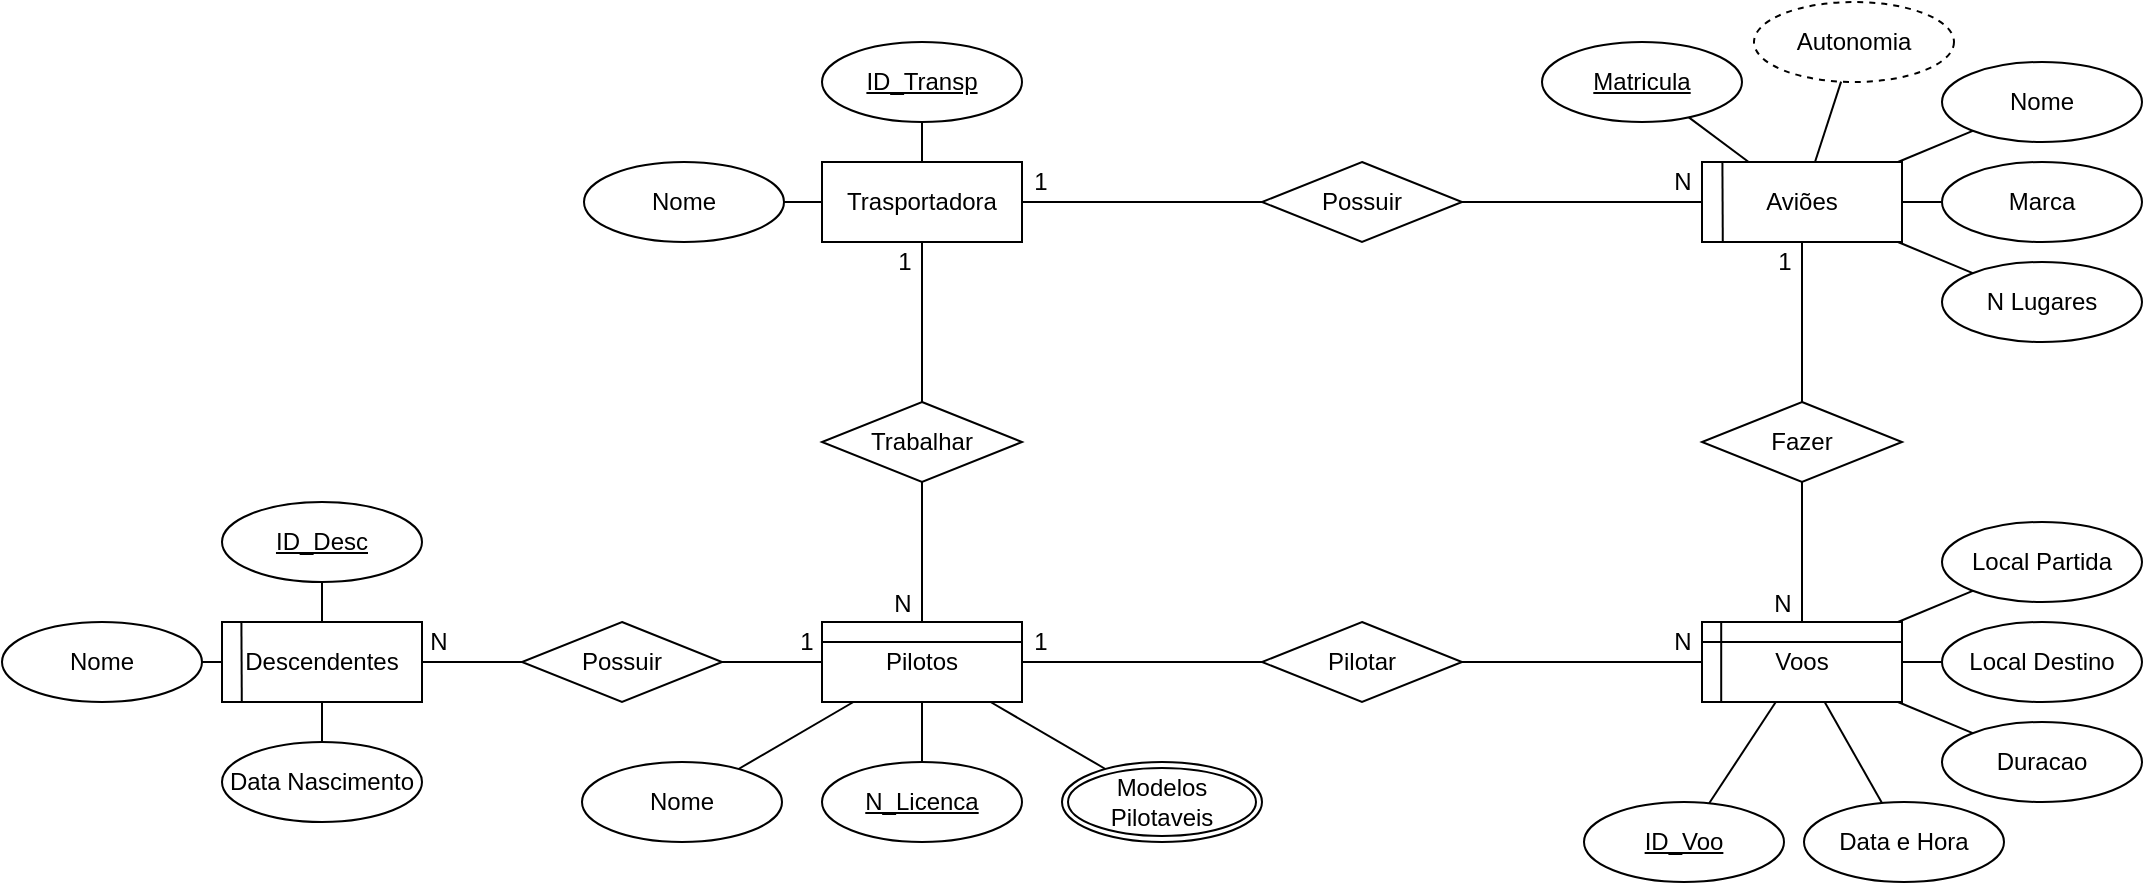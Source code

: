 <mxfile version="22.0.8" type="device">
  <diagram name="Página-1" id="BCB204ps5Uv9upCnR7i7">
    <mxGraphModel dx="2367" dy="1227" grid="1" gridSize="10" guides="1" tooltips="1" connect="1" arrows="1" fold="1" page="1" pageScale="1" pageWidth="1169" pageHeight="1654" math="0" shadow="0">
      <root>
        <mxCell id="0" />
        <mxCell id="1" parent="0" />
        <mxCell id="ACgqEmVNfBKKxqle34dH-1" value="Trasportadora" style="whiteSpace=wrap;html=1;align=center;" vertex="1" parent="1">
          <mxGeometry x="459" y="697" width="100" height="40" as="geometry" />
        </mxCell>
        <mxCell id="ACgqEmVNfBKKxqle34dH-2" value="Aviões" style="whiteSpace=wrap;html=1;align=center;" vertex="1" parent="1">
          <mxGeometry x="899" y="697" width="100" height="40" as="geometry" />
        </mxCell>
        <mxCell id="ACgqEmVNfBKKxqle34dH-3" value="Matricula" style="ellipse;whiteSpace=wrap;html=1;align=center;fontStyle=4;" vertex="1" parent="1">
          <mxGeometry x="819" y="637" width="100" height="40" as="geometry" />
        </mxCell>
        <mxCell id="ACgqEmVNfBKKxqle34dH-6" value="Nome" style="ellipse;whiteSpace=wrap;html=1;align=center;" vertex="1" parent="1">
          <mxGeometry x="1019" y="647" width="100" height="40" as="geometry" />
        </mxCell>
        <mxCell id="ACgqEmVNfBKKxqle34dH-9" value="Marca" style="ellipse;whiteSpace=wrap;html=1;align=center;" vertex="1" parent="1">
          <mxGeometry x="1019" y="697" width="100" height="40" as="geometry" />
        </mxCell>
        <mxCell id="ACgqEmVNfBKKxqle34dH-10" value="N Lugares" style="ellipse;whiteSpace=wrap;html=1;align=center;" vertex="1" parent="1">
          <mxGeometry x="1019" y="747" width="100" height="40" as="geometry" />
        </mxCell>
        <mxCell id="ACgqEmVNfBKKxqle34dH-11" value="Autonomia" style="ellipse;whiteSpace=wrap;html=1;align=center;dashed=1;" vertex="1" parent="1">
          <mxGeometry x="925" y="617" width="100" height="40" as="geometry" />
        </mxCell>
        <mxCell id="ACgqEmVNfBKKxqle34dH-12" style="edgeStyle=orthogonalEdgeStyle;rounded=0;orthogonalLoop=1;jettySize=auto;html=1;exitX=0.5;exitY=1;exitDx=0;exitDy=0;" edge="1" parent="1" source="ACgqEmVNfBKKxqle34dH-6" target="ACgqEmVNfBKKxqle34dH-6">
          <mxGeometry relative="1" as="geometry" />
        </mxCell>
        <mxCell id="ACgqEmVNfBKKxqle34dH-13" value="" style="endArrow=none;html=1;rounded=0;" edge="1" parent="1" source="ACgqEmVNfBKKxqle34dH-11" target="ACgqEmVNfBKKxqle34dH-2">
          <mxGeometry relative="1" as="geometry">
            <mxPoint x="859" y="877" as="sourcePoint" />
            <mxPoint x="1019" y="877" as="targetPoint" />
          </mxGeometry>
        </mxCell>
        <mxCell id="ACgqEmVNfBKKxqle34dH-14" value="" style="endArrow=none;html=1;rounded=0;" edge="1" parent="1" source="ACgqEmVNfBKKxqle34dH-10" target="ACgqEmVNfBKKxqle34dH-2">
          <mxGeometry relative="1" as="geometry">
            <mxPoint x="729" y="907" as="sourcePoint" />
            <mxPoint x="889" y="907" as="targetPoint" />
          </mxGeometry>
        </mxCell>
        <mxCell id="ACgqEmVNfBKKxqle34dH-15" value="" style="endArrow=none;html=1;rounded=0;" edge="1" parent="1" source="ACgqEmVNfBKKxqle34dH-9" target="ACgqEmVNfBKKxqle34dH-2">
          <mxGeometry relative="1" as="geometry">
            <mxPoint x="829" y="867" as="sourcePoint" />
            <mxPoint x="989" y="867" as="targetPoint" />
          </mxGeometry>
        </mxCell>
        <mxCell id="ACgqEmVNfBKKxqle34dH-16" value="" style="endArrow=none;html=1;rounded=0;" edge="1" parent="1" source="ACgqEmVNfBKKxqle34dH-6" target="ACgqEmVNfBKKxqle34dH-2">
          <mxGeometry relative="1" as="geometry">
            <mxPoint x="789" y="847" as="sourcePoint" />
            <mxPoint x="949" y="847" as="targetPoint" />
          </mxGeometry>
        </mxCell>
        <mxCell id="ACgqEmVNfBKKxqle34dH-17" value="" style="endArrow=none;html=1;rounded=0;" edge="1" parent="1" source="ACgqEmVNfBKKxqle34dH-3" target="ACgqEmVNfBKKxqle34dH-2">
          <mxGeometry relative="1" as="geometry">
            <mxPoint x="849" y="827" as="sourcePoint" />
            <mxPoint x="1009" y="827" as="targetPoint" />
          </mxGeometry>
        </mxCell>
        <mxCell id="ACgqEmVNfBKKxqle34dH-19" style="edgeStyle=orthogonalEdgeStyle;rounded=0;orthogonalLoop=1;jettySize=auto;html=1;exitX=1;exitY=0.5;exitDx=0;exitDy=0;endArrow=none;endFill=0;" edge="1" parent="1" source="ACgqEmVNfBKKxqle34dH-18" target="ACgqEmVNfBKKxqle34dH-2">
          <mxGeometry relative="1" as="geometry" />
        </mxCell>
        <mxCell id="ACgqEmVNfBKKxqle34dH-21" value="N" style="edgeLabel;html=1;align=center;verticalAlign=middle;resizable=0;points=[];fontSize=12;" vertex="1" connectable="0" parent="ACgqEmVNfBKKxqle34dH-19">
          <mxGeometry x="0.833" relative="1" as="geometry">
            <mxPoint y="-10" as="offset" />
          </mxGeometry>
        </mxCell>
        <mxCell id="ACgqEmVNfBKKxqle34dH-20" style="edgeStyle=orthogonalEdgeStyle;rounded=0;orthogonalLoop=1;jettySize=auto;html=1;exitX=0;exitY=0.5;exitDx=0;exitDy=0;endArrow=none;endFill=0;" edge="1" parent="1" source="ACgqEmVNfBKKxqle34dH-18" target="ACgqEmVNfBKKxqle34dH-1">
          <mxGeometry relative="1" as="geometry" />
        </mxCell>
        <mxCell id="ACgqEmVNfBKKxqle34dH-22" value="1" style="edgeLabel;html=1;align=center;verticalAlign=middle;resizable=0;points=[];fontSize=12;" vertex="1" connectable="0" parent="ACgqEmVNfBKKxqle34dH-20">
          <mxGeometry x="0.847" relative="1" as="geometry">
            <mxPoint y="-10" as="offset" />
          </mxGeometry>
        </mxCell>
        <mxCell id="ACgqEmVNfBKKxqle34dH-18" value="Possuir" style="shape=rhombus;perimeter=rhombusPerimeter;whiteSpace=wrap;html=1;align=center;" vertex="1" parent="1">
          <mxGeometry x="679" y="697" width="100" height="40" as="geometry" />
        </mxCell>
        <mxCell id="ACgqEmVNfBKKxqle34dH-23" value="" style="endArrow=none;html=1;rounded=0;entryX=0.104;entryY=0.997;entryDx=0;entryDy=0;entryPerimeter=0;exitX=0.102;exitY=-0.003;exitDx=0;exitDy=0;exitPerimeter=0;" edge="1" parent="1" source="ACgqEmVNfBKKxqle34dH-2" target="ACgqEmVNfBKKxqle34dH-2">
          <mxGeometry relative="1" as="geometry">
            <mxPoint x="869" y="767" as="sourcePoint" />
            <mxPoint x="949" y="817" as="targetPoint" />
          </mxGeometry>
        </mxCell>
        <mxCell id="ACgqEmVNfBKKxqle34dH-25" value="Pilotos" style="whiteSpace=wrap;html=1;align=center;" vertex="1" parent="1">
          <mxGeometry x="459" y="927" width="100" height="40" as="geometry" />
        </mxCell>
        <mxCell id="ACgqEmVNfBKKxqle34dH-28" style="edgeStyle=orthogonalEdgeStyle;rounded=0;orthogonalLoop=1;jettySize=auto;html=1;exitX=0.5;exitY=1;exitDx=0;exitDy=0;endArrow=none;endFill=0;" edge="1" parent="1" source="ACgqEmVNfBKKxqle34dH-27" target="ACgqEmVNfBKKxqle34dH-25">
          <mxGeometry relative="1" as="geometry" />
        </mxCell>
        <mxCell id="ACgqEmVNfBKKxqle34dH-30" value="N" style="edgeLabel;html=1;align=center;verticalAlign=middle;resizable=0;points=[];fontSize=12;" vertex="1" connectable="0" parent="ACgqEmVNfBKKxqle34dH-28">
          <mxGeometry x="0.752" relative="1" as="geometry">
            <mxPoint x="-10" y="-1" as="offset" />
          </mxGeometry>
        </mxCell>
        <mxCell id="ACgqEmVNfBKKxqle34dH-29" style="edgeStyle=orthogonalEdgeStyle;rounded=0;orthogonalLoop=1;jettySize=auto;html=1;exitX=0.5;exitY=0;exitDx=0;exitDy=0;endArrow=none;endFill=0;" edge="1" parent="1" source="ACgqEmVNfBKKxqle34dH-27" target="ACgqEmVNfBKKxqle34dH-1">
          <mxGeometry relative="1" as="geometry" />
        </mxCell>
        <mxCell id="ACgqEmVNfBKKxqle34dH-31" value="1" style="edgeLabel;html=1;align=center;verticalAlign=middle;resizable=0;points=[];fontSize=12;" vertex="1" connectable="0" parent="ACgqEmVNfBKKxqle34dH-29">
          <mxGeometry x="0.825" y="1" relative="1" as="geometry">
            <mxPoint x="-8" y="3" as="offset" />
          </mxGeometry>
        </mxCell>
        <mxCell id="ACgqEmVNfBKKxqle34dH-27" value="Trabalhar" style="shape=rhombus;perimeter=rhombusPerimeter;whiteSpace=wrap;html=1;align=center;" vertex="1" parent="1">
          <mxGeometry x="459" y="817" width="100" height="40" as="geometry" />
        </mxCell>
        <mxCell id="ACgqEmVNfBKKxqle34dH-32" value="" style="endArrow=none;html=1;rounded=0;entryX=1;entryY=0.25;entryDx=0;entryDy=0;exitX=0;exitY=0.25;exitDx=0;exitDy=0;" edge="1" parent="1" source="ACgqEmVNfBKKxqle34dH-25" target="ACgqEmVNfBKKxqle34dH-25">
          <mxGeometry relative="1" as="geometry">
            <mxPoint x="239" y="907" as="sourcePoint" />
            <mxPoint x="399" y="907" as="targetPoint" />
          </mxGeometry>
        </mxCell>
        <mxCell id="ACgqEmVNfBKKxqle34dH-33" value="Nome" style="ellipse;whiteSpace=wrap;html=1;align=center;" vertex="1" parent="1">
          <mxGeometry x="339" y="997" width="100" height="40" as="geometry" />
        </mxCell>
        <mxCell id="ACgqEmVNfBKKxqle34dH-36" value="Modelos Pilotaveis" style="ellipse;shape=doubleEllipse;margin=3;whiteSpace=wrap;html=1;align=center;" vertex="1" parent="1">
          <mxGeometry x="579" y="997" width="100" height="40" as="geometry" />
        </mxCell>
        <mxCell id="ACgqEmVNfBKKxqle34dH-37" value="" style="endArrow=none;html=1;rounded=0;" edge="1" parent="1" source="ACgqEmVNfBKKxqle34dH-25" target="ACgqEmVNfBKKxqle34dH-36">
          <mxGeometry relative="1" as="geometry">
            <mxPoint x="729" y="977" as="sourcePoint" />
            <mxPoint x="889" y="977" as="targetPoint" />
          </mxGeometry>
        </mxCell>
        <mxCell id="ACgqEmVNfBKKxqle34dH-38" value="" style="endArrow=none;html=1;rounded=0;" edge="1" parent="1" source="ACgqEmVNfBKKxqle34dH-25" target="ACgqEmVNfBKKxqle34dH-40">
          <mxGeometry relative="1" as="geometry">
            <mxPoint x="659" y="917" as="sourcePoint" />
            <mxPoint x="509" y="997" as="targetPoint" />
          </mxGeometry>
        </mxCell>
        <mxCell id="ACgqEmVNfBKKxqle34dH-39" value="" style="endArrow=none;html=1;rounded=0;" edge="1" parent="1" source="ACgqEmVNfBKKxqle34dH-25" target="ACgqEmVNfBKKxqle34dH-33">
          <mxGeometry relative="1" as="geometry">
            <mxPoint x="509" y="937" as="sourcePoint" />
            <mxPoint x="859" y="897" as="targetPoint" />
          </mxGeometry>
        </mxCell>
        <mxCell id="ACgqEmVNfBKKxqle34dH-40" value="N_Licenca" style="ellipse;whiteSpace=wrap;html=1;align=center;fontStyle=4;" vertex="1" parent="1">
          <mxGeometry x="459" y="997" width="100" height="40" as="geometry" />
        </mxCell>
        <mxCell id="ACgqEmVNfBKKxqle34dH-41" value="Descendentes" style="whiteSpace=wrap;html=1;align=center;" vertex="1" parent="1">
          <mxGeometry x="159" y="927" width="100" height="40" as="geometry" />
        </mxCell>
        <mxCell id="ACgqEmVNfBKKxqle34dH-42" value="Possuir" style="shape=rhombus;perimeter=rhombusPerimeter;whiteSpace=wrap;html=1;align=center;" vertex="1" parent="1">
          <mxGeometry x="309" y="927" width="100" height="40" as="geometry" />
        </mxCell>
        <mxCell id="ACgqEmVNfBKKxqle34dH-43" style="edgeStyle=orthogonalEdgeStyle;rounded=0;orthogonalLoop=1;jettySize=auto;html=1;endArrow=none;endFill=0;exitX=0;exitY=0.5;exitDx=0;exitDy=0;" edge="1" parent="1" source="ACgqEmVNfBKKxqle34dH-42" target="ACgqEmVNfBKKxqle34dH-41">
          <mxGeometry relative="1" as="geometry">
            <mxPoint x="129" y="967" as="sourcePoint" />
            <mxPoint x="209" y="847" as="targetPoint" />
          </mxGeometry>
        </mxCell>
        <mxCell id="ACgqEmVNfBKKxqle34dH-44" value="N" style="edgeLabel;html=1;align=center;verticalAlign=middle;resizable=0;points=[];fontSize=12;" vertex="1" connectable="0" parent="ACgqEmVNfBKKxqle34dH-43">
          <mxGeometry x="0.833" relative="1" as="geometry">
            <mxPoint x="4" y="-10" as="offset" />
          </mxGeometry>
        </mxCell>
        <mxCell id="ACgqEmVNfBKKxqle34dH-45" style="edgeStyle=orthogonalEdgeStyle;rounded=0;orthogonalLoop=1;jettySize=auto;html=1;exitX=1;exitY=0.5;exitDx=0;exitDy=0;endArrow=none;endFill=0;" edge="1" parent="1" source="ACgqEmVNfBKKxqle34dH-42" target="ACgqEmVNfBKKxqle34dH-25">
          <mxGeometry relative="1" as="geometry">
            <mxPoint x="629" y="887" as="sourcePoint" />
            <mxPoint x="509" y="887" as="targetPoint" />
          </mxGeometry>
        </mxCell>
        <mxCell id="ACgqEmVNfBKKxqle34dH-46" value="1" style="edgeLabel;html=1;align=center;verticalAlign=middle;resizable=0;points=[];fontSize=12;" vertex="1" connectable="0" parent="ACgqEmVNfBKKxqle34dH-45">
          <mxGeometry x="0.847" relative="1" as="geometry">
            <mxPoint x="-4" y="-10" as="offset" />
          </mxGeometry>
        </mxCell>
        <mxCell id="ACgqEmVNfBKKxqle34dH-47" value="" style="endArrow=none;html=1;rounded=0;entryX=0.099;entryY=1.001;entryDx=0;entryDy=0;entryPerimeter=0;exitX=0.097;exitY=-0.003;exitDx=0;exitDy=0;exitPerimeter=0;" edge="1" parent="1" source="ACgqEmVNfBKKxqle34dH-41" target="ACgqEmVNfBKKxqle34dH-41">
          <mxGeometry relative="1" as="geometry">
            <mxPoint x="129" y="877" as="sourcePoint" />
            <mxPoint x="129" y="917" as="targetPoint" />
          </mxGeometry>
        </mxCell>
        <mxCell id="ACgqEmVNfBKKxqle34dH-48" value="Nome" style="ellipse;whiteSpace=wrap;html=1;align=center;" vertex="1" parent="1">
          <mxGeometry x="49" y="927" width="100" height="40" as="geometry" />
        </mxCell>
        <mxCell id="ACgqEmVNfBKKxqle34dH-49" value="Data Nascimento" style="ellipse;whiteSpace=wrap;html=1;align=center;" vertex="1" parent="1">
          <mxGeometry x="159" y="987" width="100" height="40" as="geometry" />
        </mxCell>
        <mxCell id="ACgqEmVNfBKKxqle34dH-50" value="" style="endArrow=none;html=1;rounded=0;" edge="1" parent="1" source="ACgqEmVNfBKKxqle34dH-49" target="ACgqEmVNfBKKxqle34dH-41">
          <mxGeometry relative="1" as="geometry">
            <mxPoint x="59" y="1107" as="sourcePoint" />
            <mxPoint x="219" y="1107" as="targetPoint" />
          </mxGeometry>
        </mxCell>
        <mxCell id="ACgqEmVNfBKKxqle34dH-51" value="" style="endArrow=none;html=1;rounded=0;" edge="1" parent="1" source="ACgqEmVNfBKKxqle34dH-48" target="ACgqEmVNfBKKxqle34dH-41">
          <mxGeometry relative="1" as="geometry">
            <mxPoint x="299" y="1007" as="sourcePoint" />
            <mxPoint x="459" y="1007" as="targetPoint" />
          </mxGeometry>
        </mxCell>
        <mxCell id="ACgqEmVNfBKKxqle34dH-52" value="ID_Desc" style="ellipse;whiteSpace=wrap;html=1;align=center;fontStyle=4;" vertex="1" parent="1">
          <mxGeometry x="159" y="867" width="100" height="40" as="geometry" />
        </mxCell>
        <mxCell id="ACgqEmVNfBKKxqle34dH-53" value="" style="endArrow=none;html=1;rounded=0;" edge="1" parent="1" source="ACgqEmVNfBKKxqle34dH-52" target="ACgqEmVNfBKKxqle34dH-41">
          <mxGeometry relative="1" as="geometry">
            <mxPoint x="339" y="887" as="sourcePoint" />
            <mxPoint x="499" y="887" as="targetPoint" />
          </mxGeometry>
        </mxCell>
        <mxCell id="ACgqEmVNfBKKxqle34dH-54" style="edgeStyle=orthogonalEdgeStyle;rounded=0;orthogonalLoop=1;jettySize=auto;html=1;exitX=0.5;exitY=1;exitDx=0;exitDy=0;endArrow=none;endFill=0;" edge="1" parent="1" source="ACgqEmVNfBKKxqle34dH-58" target="ACgqEmVNfBKKxqle34dH-59">
          <mxGeometry relative="1" as="geometry">
            <mxPoint x="949" y="927" as="targetPoint" />
          </mxGeometry>
        </mxCell>
        <mxCell id="ACgqEmVNfBKKxqle34dH-55" value="N" style="edgeLabel;html=1;align=center;verticalAlign=middle;resizable=0;points=[];fontSize=12;" vertex="1" connectable="0" parent="ACgqEmVNfBKKxqle34dH-54">
          <mxGeometry x="0.752" relative="1" as="geometry">
            <mxPoint x="-10" y="-1" as="offset" />
          </mxGeometry>
        </mxCell>
        <mxCell id="ACgqEmVNfBKKxqle34dH-56" style="edgeStyle=orthogonalEdgeStyle;rounded=0;orthogonalLoop=1;jettySize=auto;html=1;exitX=0.5;exitY=0;exitDx=0;exitDy=0;endArrow=none;endFill=0;" edge="1" parent="1" source="ACgqEmVNfBKKxqle34dH-58" target="ACgqEmVNfBKKxqle34dH-2">
          <mxGeometry relative="1" as="geometry">
            <mxPoint x="929" y="722" as="targetPoint" />
          </mxGeometry>
        </mxCell>
        <mxCell id="ACgqEmVNfBKKxqle34dH-57" value="1" style="edgeLabel;html=1;align=center;verticalAlign=middle;resizable=0;points=[];fontSize=12;" vertex="1" connectable="0" parent="ACgqEmVNfBKKxqle34dH-56">
          <mxGeometry x="0.825" y="1" relative="1" as="geometry">
            <mxPoint x="-8" y="3" as="offset" />
          </mxGeometry>
        </mxCell>
        <mxCell id="ACgqEmVNfBKKxqle34dH-58" value="Fazer" style="shape=rhombus;perimeter=rhombusPerimeter;whiteSpace=wrap;html=1;align=center;" vertex="1" parent="1">
          <mxGeometry x="899" y="817" width="100" height="40" as="geometry" />
        </mxCell>
        <mxCell id="ACgqEmVNfBKKxqle34dH-59" value="Voos" style="whiteSpace=wrap;html=1;align=center;" vertex="1" parent="1">
          <mxGeometry x="899" y="927" width="100" height="40" as="geometry" />
        </mxCell>
        <mxCell id="ACgqEmVNfBKKxqle34dH-60" value="Data e Hora" style="ellipse;whiteSpace=wrap;html=1;align=center;" vertex="1" parent="1">
          <mxGeometry x="950" y="1017" width="100" height="40" as="geometry" />
        </mxCell>
        <mxCell id="ACgqEmVNfBKKxqle34dH-61" value="" style="endArrow=none;html=1;rounded=0;" edge="1" parent="1" source="ACgqEmVNfBKKxqle34dH-60" target="ACgqEmVNfBKKxqle34dH-59">
          <mxGeometry relative="1" as="geometry">
            <mxPoint x="1029" y="1007" as="sourcePoint" />
            <mxPoint x="1189" y="1007" as="targetPoint" />
          </mxGeometry>
        </mxCell>
        <mxCell id="ACgqEmVNfBKKxqle34dH-62" value="Duracao" style="ellipse;whiteSpace=wrap;html=1;align=center;" vertex="1" parent="1">
          <mxGeometry x="1019" y="977" width="100" height="40" as="geometry" />
        </mxCell>
        <mxCell id="ACgqEmVNfBKKxqle34dH-63" value="Local Destino" style="ellipse;whiteSpace=wrap;html=1;align=center;" vertex="1" parent="1">
          <mxGeometry x="1019" y="927" width="100" height="40" as="geometry" />
        </mxCell>
        <mxCell id="ACgqEmVNfBKKxqle34dH-64" value="Local Partida" style="ellipse;whiteSpace=wrap;html=1;align=center;" vertex="1" parent="1">
          <mxGeometry x="1019" y="877" width="100" height="40" as="geometry" />
        </mxCell>
        <mxCell id="ACgqEmVNfBKKxqle34dH-65" value="" style="endArrow=none;html=1;rounded=0;" edge="1" parent="1" source="ACgqEmVNfBKKxqle34dH-59" target="ACgqEmVNfBKKxqle34dH-64">
          <mxGeometry relative="1" as="geometry">
            <mxPoint x="979" y="1087" as="sourcePoint" />
            <mxPoint x="1139" y="1087" as="targetPoint" />
          </mxGeometry>
        </mxCell>
        <mxCell id="ACgqEmVNfBKKxqle34dH-66" value="" style="endArrow=none;html=1;rounded=0;" edge="1" parent="1" source="ACgqEmVNfBKKxqle34dH-59" target="ACgqEmVNfBKKxqle34dH-63">
          <mxGeometry relative="1" as="geometry">
            <mxPoint x="1009" y="1067" as="sourcePoint" />
            <mxPoint x="1169" y="1067" as="targetPoint" />
          </mxGeometry>
        </mxCell>
        <mxCell id="ACgqEmVNfBKKxqle34dH-67" value="" style="endArrow=none;html=1;rounded=0;" edge="1" parent="1" source="ACgqEmVNfBKKxqle34dH-62" target="ACgqEmVNfBKKxqle34dH-59">
          <mxGeometry relative="1" as="geometry">
            <mxPoint x="1029" y="1087" as="sourcePoint" />
            <mxPoint x="1189" y="1087" as="targetPoint" />
          </mxGeometry>
        </mxCell>
        <mxCell id="ACgqEmVNfBKKxqle34dH-68" value="" style="endArrow=none;html=1;rounded=0;exitX=0;exitY=0.25;exitDx=0;exitDy=0;entryX=1;entryY=0.25;entryDx=0;entryDy=0;" edge="1" parent="1" source="ACgqEmVNfBKKxqle34dH-59" target="ACgqEmVNfBKKxqle34dH-59">
          <mxGeometry relative="1" as="geometry">
            <mxPoint x="909" y="1067" as="sourcePoint" />
            <mxPoint x="1069" y="1067" as="targetPoint" />
          </mxGeometry>
        </mxCell>
        <mxCell id="ACgqEmVNfBKKxqle34dH-69" style="edgeStyle=orthogonalEdgeStyle;rounded=0;orthogonalLoop=1;jettySize=auto;html=1;exitX=1;exitY=0.5;exitDx=0;exitDy=0;endArrow=none;endFill=0;" edge="1" parent="1" source="ACgqEmVNfBKKxqle34dH-73" target="ACgqEmVNfBKKxqle34dH-59">
          <mxGeometry relative="1" as="geometry">
            <mxPoint x="899" y="947" as="targetPoint" />
          </mxGeometry>
        </mxCell>
        <mxCell id="ACgqEmVNfBKKxqle34dH-70" value="N" style="edgeLabel;html=1;align=center;verticalAlign=middle;resizable=0;points=[];fontSize=12;" vertex="1" connectable="0" parent="ACgqEmVNfBKKxqle34dH-69">
          <mxGeometry x="0.833" relative="1" as="geometry">
            <mxPoint y="-10" as="offset" />
          </mxGeometry>
        </mxCell>
        <mxCell id="ACgqEmVNfBKKxqle34dH-71" style="edgeStyle=orthogonalEdgeStyle;rounded=0;orthogonalLoop=1;jettySize=auto;html=1;exitX=0;exitY=0.5;exitDx=0;exitDy=0;endArrow=none;endFill=0;" edge="1" parent="1" source="ACgqEmVNfBKKxqle34dH-73" target="ACgqEmVNfBKKxqle34dH-25">
          <mxGeometry relative="1" as="geometry">
            <mxPoint x="559" y="947" as="targetPoint" />
          </mxGeometry>
        </mxCell>
        <mxCell id="ACgqEmVNfBKKxqle34dH-72" value="1" style="edgeLabel;html=1;align=center;verticalAlign=middle;resizable=0;points=[];fontSize=12;" vertex="1" connectable="0" parent="ACgqEmVNfBKKxqle34dH-71">
          <mxGeometry x="0.847" relative="1" as="geometry">
            <mxPoint y="-10" as="offset" />
          </mxGeometry>
        </mxCell>
        <mxCell id="ACgqEmVNfBKKxqle34dH-73" value="Pilotar" style="shape=rhombus;perimeter=rhombusPerimeter;whiteSpace=wrap;html=1;align=center;" vertex="1" parent="1">
          <mxGeometry x="679" y="927" width="100" height="40" as="geometry" />
        </mxCell>
        <mxCell id="ACgqEmVNfBKKxqle34dH-74" value="" style="endArrow=none;html=1;rounded=0;exitX=0.096;exitY=1.004;exitDx=0;exitDy=0;entryX=0.096;entryY=0.011;entryDx=0;entryDy=0;entryPerimeter=0;exitPerimeter=0;" edge="1" parent="1" source="ACgqEmVNfBKKxqle34dH-59" target="ACgqEmVNfBKKxqle34dH-59">
          <mxGeometry relative="1" as="geometry">
            <mxPoint x="829" y="997" as="sourcePoint" />
            <mxPoint x="779" y="837" as="targetPoint" />
          </mxGeometry>
        </mxCell>
        <mxCell id="ACgqEmVNfBKKxqle34dH-83" value="ID_Transp" style="ellipse;whiteSpace=wrap;html=1;align=center;fontStyle=4;" vertex="1" parent="1">
          <mxGeometry x="459" y="637" width="100" height="40" as="geometry" />
        </mxCell>
        <mxCell id="ACgqEmVNfBKKxqle34dH-85" value="Nome" style="ellipse;whiteSpace=wrap;html=1;align=center;" vertex="1" parent="1">
          <mxGeometry x="340" y="697" width="100" height="40" as="geometry" />
        </mxCell>
        <mxCell id="ACgqEmVNfBKKxqle34dH-86" value="" style="endArrow=none;html=1;rounded=0;" edge="1" parent="1" source="ACgqEmVNfBKKxqle34dH-85" target="ACgqEmVNfBKKxqle34dH-1">
          <mxGeometry relative="1" as="geometry">
            <mxPoint x="370" y="780" as="sourcePoint" />
            <mxPoint x="530" y="780" as="targetPoint" />
          </mxGeometry>
        </mxCell>
        <mxCell id="ACgqEmVNfBKKxqle34dH-87" value="" style="endArrow=none;html=1;rounded=0;" edge="1" parent="1" source="ACgqEmVNfBKKxqle34dH-83" target="ACgqEmVNfBKKxqle34dH-1">
          <mxGeometry relative="1" as="geometry">
            <mxPoint x="330" y="780" as="sourcePoint" />
            <mxPoint x="500" y="730" as="targetPoint" />
          </mxGeometry>
        </mxCell>
        <mxCell id="ACgqEmVNfBKKxqle34dH-88" value="ID_Voo" style="ellipse;whiteSpace=wrap;html=1;align=center;fontStyle=4;" vertex="1" parent="1">
          <mxGeometry x="840" y="1017" width="100" height="40" as="geometry" />
        </mxCell>
        <mxCell id="ACgqEmVNfBKKxqle34dH-89" value="" style="endArrow=none;html=1;rounded=0;" edge="1" parent="1" source="ACgqEmVNfBKKxqle34dH-88" target="ACgqEmVNfBKKxqle34dH-59">
          <mxGeometry relative="1" as="geometry">
            <mxPoint x="750" y="990" as="sourcePoint" />
            <mxPoint x="910" y="990" as="targetPoint" />
          </mxGeometry>
        </mxCell>
      </root>
    </mxGraphModel>
  </diagram>
</mxfile>
